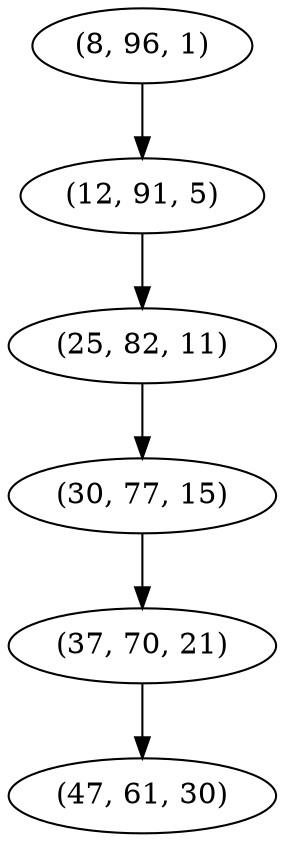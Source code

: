 digraph tree {
    "(8, 96, 1)";
    "(12, 91, 5)";
    "(25, 82, 11)";
    "(30, 77, 15)";
    "(37, 70, 21)";
    "(47, 61, 30)";
    "(8, 96, 1)" -> "(12, 91, 5)";
    "(12, 91, 5)" -> "(25, 82, 11)";
    "(25, 82, 11)" -> "(30, 77, 15)";
    "(30, 77, 15)" -> "(37, 70, 21)";
    "(37, 70, 21)" -> "(47, 61, 30)";
}
